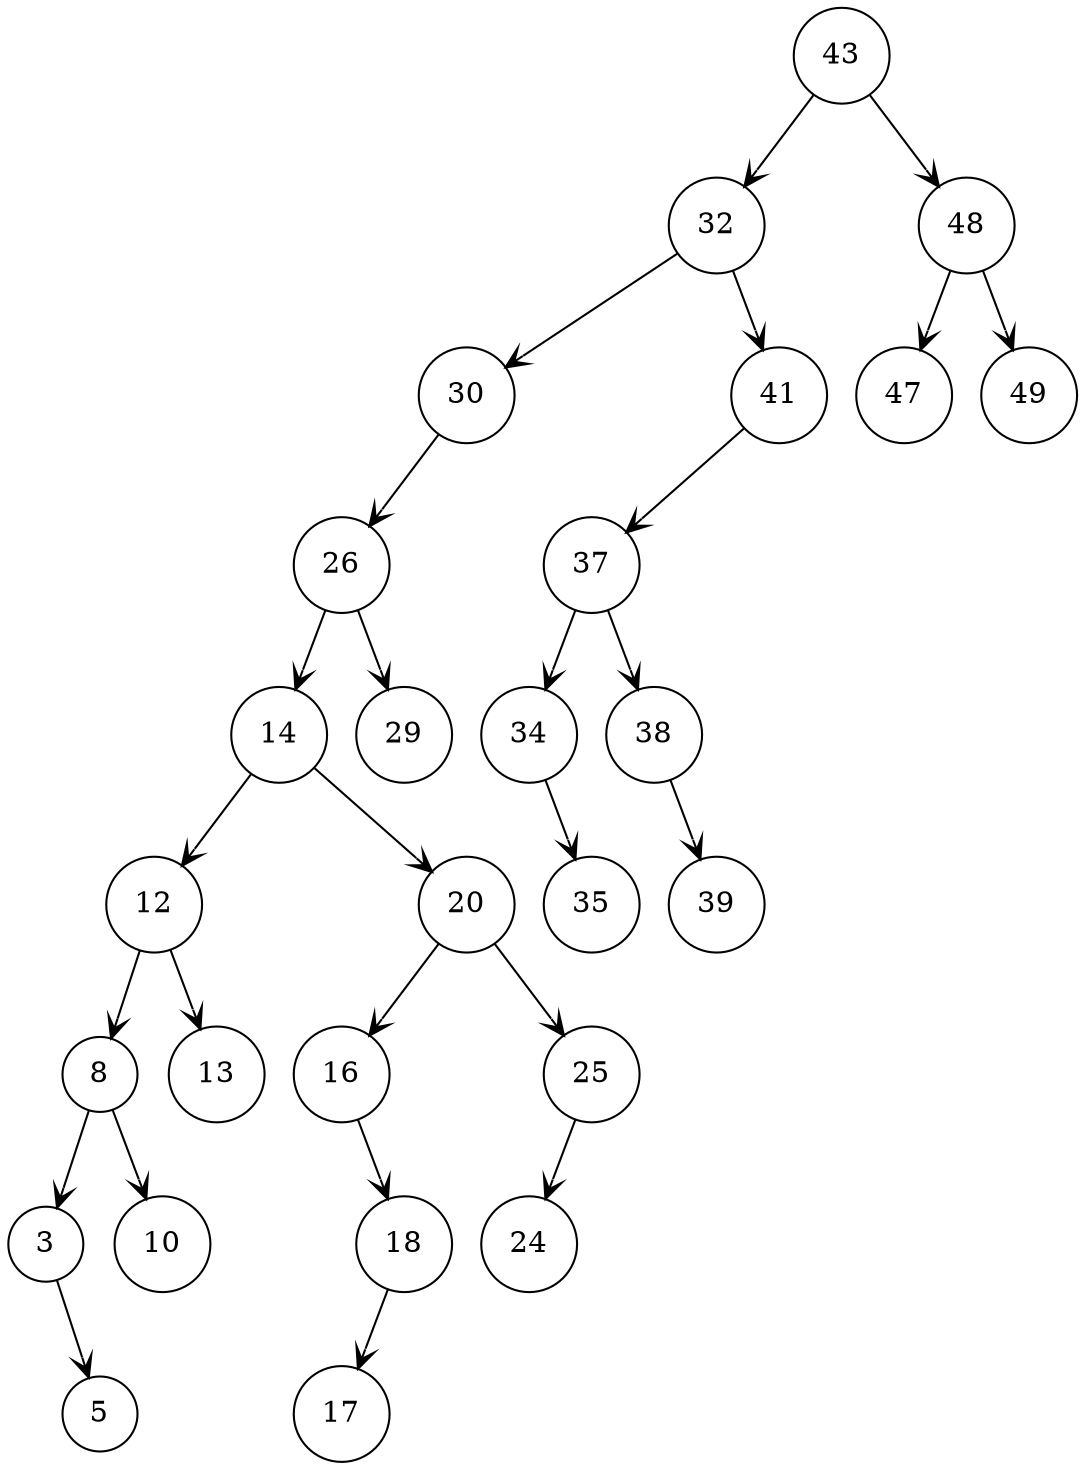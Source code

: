 digraph G {    graph [nodesep=0.1]    node [shape=circle]    edge [arrowhead=vee]    43[group =43]    32 [group=32]    43 -> 32
    30 [group=30]    32 -> 30
    26 [group=26]    30 -> 26
    14 [group=14]    26 -> 14
    12 [group=12]    14 -> 12
    8 [group=8]    12 -> 8
    3 [group=3]    8 -> 3
    _3 [group=3, label="", width=0, style=invis]
    3 -> _3 [style=invis]
    3 -> 5
    _8 [group=8, label="", width=0, style=invis]
    8 -> _8 [style=invis]
    8 -> 10
    _12 [group=12, label="", width=0, style=invis]
    12 -> _12 [style=invis]
    12 -> 13
    _14 [group=14, label="", width=0, style=invis]
    14 -> _14 [style=invis]
    20 [group=20]
    14 -> 20
    16 [group=16]    20 -> 16
    _16 [group=16, label="", width=0, style=invis]
    16 -> _16 [style=invis]
    18 [group=18]
    16 -> 18
    18 -> 17
    _18 [group=18, label="", width=0, style=invis]
    18 -> _18 [style=invis]
    _20 [group=20, label="", width=0, style=invis]
    20 -> _20 [style=invis]
    25 [group=25]
    20 -> 25
    25 -> 24
    _25 [group=25, label="", width=0, style=invis]
    25 -> _25 [style=invis]
    {rank=same; _20; 24}
    {rank=same; _14; 16}
    _26 [group=26, label="", width=0, style=invis]
    26 -> _26 [style=invis]
    26 -> 29
    _30 [group=30, label="", width=0, style=invis]
    30 -> _30 [style=invis]
    {rank=same; _30; 29}
    _32 [group=32, label="", width=0, style=invis]
    32 -> _32 [style=invis]
    41 [group=41]
    32 -> 41
    37 [group=37]    41 -> 37
    34 [group=34]    37 -> 34
    _34 [group=34, label="", width=0, style=invis]
    34 -> _34 [style=invis]
    34 -> 35
    _37 [group=37, label="", width=0, style=invis]
    37 -> _37 [style=invis]
    38 [group=38]
    37 -> 38
    _38 [group=38, label="", width=0, style=invis]
    38 -> _38 [style=invis]
    38 -> 39
    _41 [group=41, label="", width=0, style=invis]
    41 -> _41 [style=invis]
    {rank=same; _41; 39}
    _43 [group=43, label="", width=0, style=invis]
    43 -> _43 [style=invis]
    48 [group=48]
    43 -> 48
    48 -> 47
    _48 [group=48, label="", width=0, style=invis]
    48 -> _48 [style=invis]
    48 -> 49
    {rank=same; _43; 47}
}